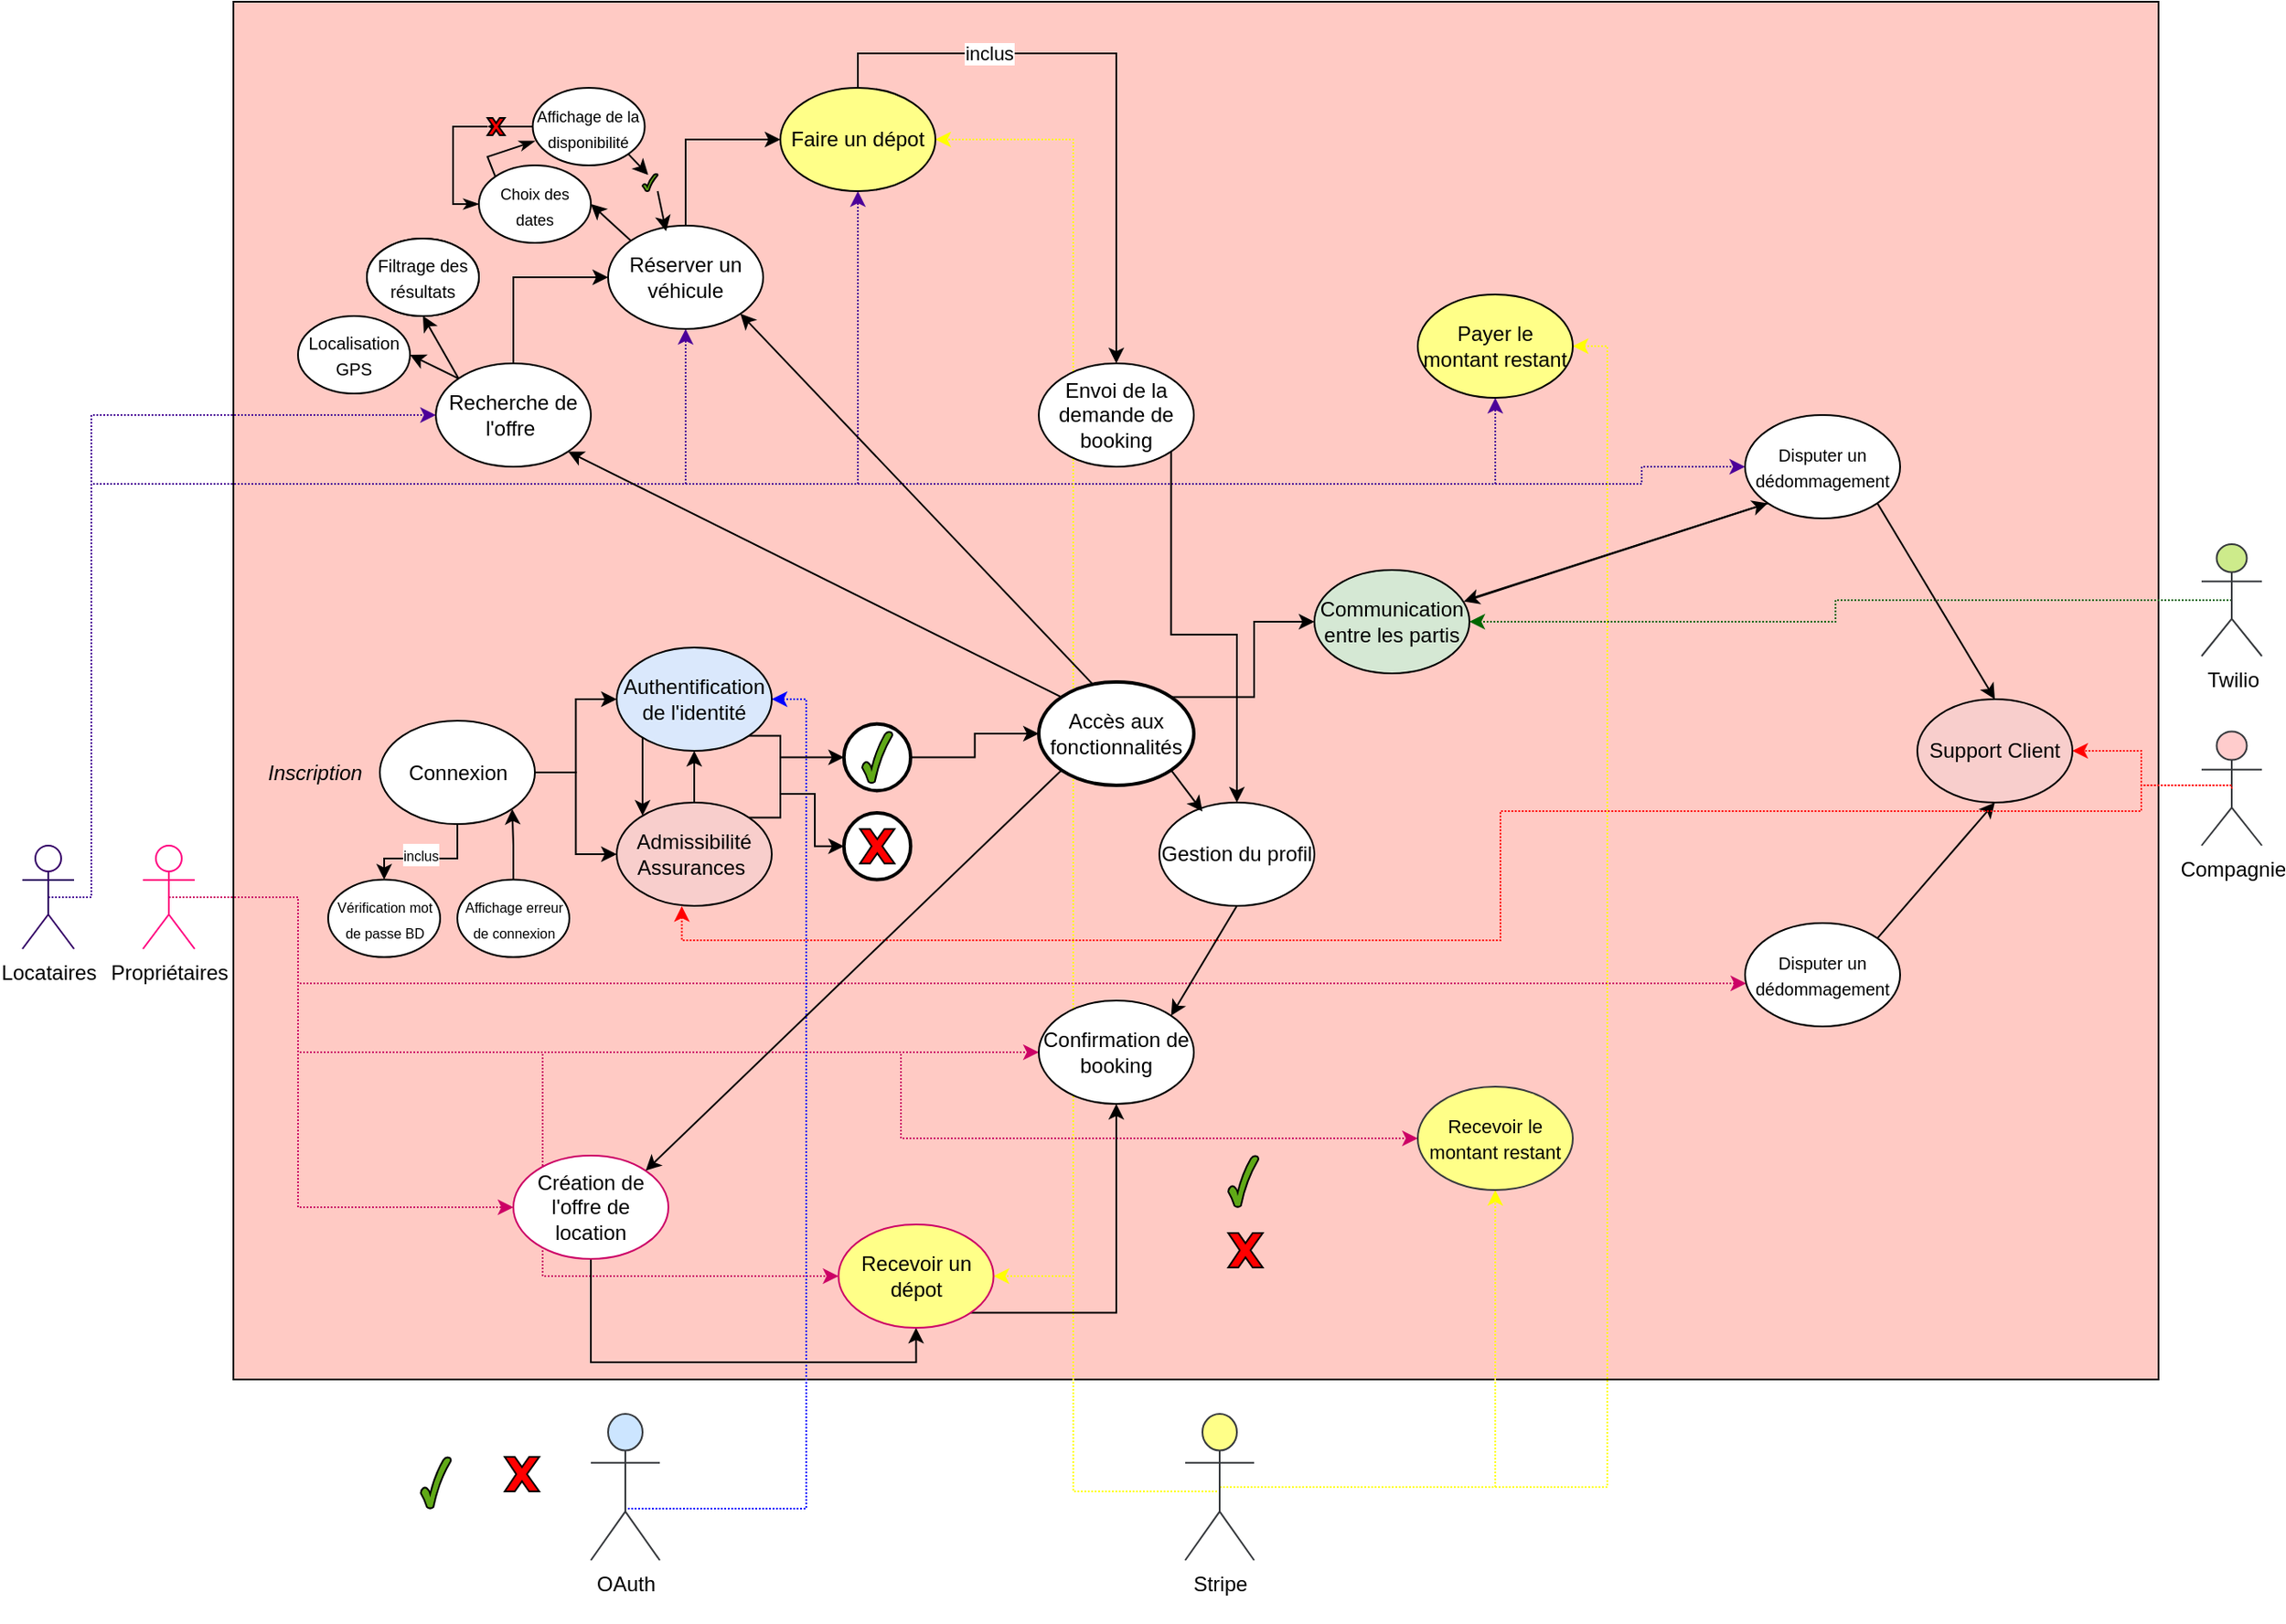 <mxfile version="24.4.4" type="github">
  <diagram id="R2lEEEUBdFMjLlhIrx00" name="Page-1">
    <mxGraphModel dx="2045" dy="650" grid="1" gridSize="10" guides="1" tooltips="1" connect="1" arrows="1" fold="1" page="1" pageScale="1" pageWidth="850" pageHeight="1100" math="0" shadow="0" extFonts="Permanent Marker^https://fonts.googleapis.com/css?family=Permanent+Marker">
      <root>
        <mxCell id="0" />
        <mxCell id="1" parent="0" />
        <mxCell id="8UbPj4sn8m6KC2orrcHc-167" value="" style="rounded=0;whiteSpace=wrap;html=1;fillColor=#FFCAC4;" parent="1" vertex="1">
          <mxGeometry x="102.5" y="60" width="1117.5" height="800" as="geometry" />
        </mxCell>
        <mxCell id="8UbPj4sn8m6KC2orrcHc-104" value="" style="edgeStyle=orthogonalEdgeStyle;rounded=0;orthogonalLoop=1;jettySize=auto;html=1;" parent="1" source="8UbPj4sn8m6KC2orrcHc-20" target="8UbPj4sn8m6KC2orrcHc-78" edge="1">
          <mxGeometry relative="1" as="geometry" />
        </mxCell>
        <mxCell id="8UbPj4sn8m6KC2orrcHc-106" style="edgeStyle=orthogonalEdgeStyle;rounded=0;orthogonalLoop=1;jettySize=auto;html=1;entryX=0;entryY=0.5;entryDx=0;entryDy=0;" parent="1" source="8UbPj4sn8m6KC2orrcHc-20" target="8UbPj4sn8m6KC2orrcHc-74" edge="1">
          <mxGeometry relative="1" as="geometry" />
        </mxCell>
        <mxCell id="8UbPj4sn8m6KC2orrcHc-134" style="edgeStyle=orthogonalEdgeStyle;rounded=0;orthogonalLoop=1;jettySize=auto;html=1;exitX=0.5;exitY=1;exitDx=0;exitDy=0;entryX=0.5;entryY=0;entryDx=0;entryDy=0;" parent="1" source="8UbPj4sn8m6KC2orrcHc-20" target="8UbPj4sn8m6KC2orrcHc-72" edge="1">
          <mxGeometry relative="1" as="geometry" />
        </mxCell>
        <mxCell id="8UbPj4sn8m6KC2orrcHc-166" value="&lt;font style=&quot;font-size: 8px;&quot;&gt;inclus&lt;/font&gt;" style="edgeLabel;html=1;align=center;verticalAlign=middle;resizable=0;points=[];" parent="8UbPj4sn8m6KC2orrcHc-134" vertex="1" connectable="0">
          <mxGeometry x="-0.138" relative="1" as="geometry">
            <mxPoint x="-10" y="-3" as="offset" />
          </mxGeometry>
        </mxCell>
        <mxCell id="8UbPj4sn8m6KC2orrcHc-20" value="Connexion" style="ellipse;whiteSpace=wrap;html=1;" parent="1" vertex="1">
          <mxGeometry x="187.5" y="477.5" width="90" height="60" as="geometry" />
        </mxCell>
        <mxCell id="8UbPj4sn8m6KC2orrcHc-121" style="edgeStyle=orthogonalEdgeStyle;rounded=0;orthogonalLoop=1;jettySize=auto;html=1;exitX=0.5;exitY=0.5;exitDx=0;exitDy=0;exitPerimeter=0;entryX=0.5;entryY=1;entryDx=0;entryDy=0;strokeColor=#4C0099;dashed=1;dashPattern=1 1;" parent="1" source="8UbPj4sn8m6KC2orrcHc-21" target="8UbPj4sn8m6KC2orrcHc-68" edge="1">
          <mxGeometry relative="1" as="geometry">
            <Array as="points">
              <mxPoint x="20" y="580" />
              <mxPoint x="20" y="340" />
              <mxPoint x="365" y="340" />
            </Array>
          </mxGeometry>
        </mxCell>
        <mxCell id="8UbPj4sn8m6KC2orrcHc-122" style="edgeStyle=orthogonalEdgeStyle;rounded=0;orthogonalLoop=1;jettySize=auto;html=1;exitX=0.5;exitY=0.5;exitDx=0;exitDy=0;exitPerimeter=0;entryX=0.5;entryY=1;entryDx=0;entryDy=0;strokeColor=#4C0099;dashed=1;dashPattern=1 1;" parent="1" source="8UbPj4sn8m6KC2orrcHc-21" target="8UbPj4sn8m6KC2orrcHc-69" edge="1">
          <mxGeometry relative="1" as="geometry">
            <Array as="points">
              <mxPoint x="20" y="580" />
              <mxPoint x="20" y="340" />
              <mxPoint x="465" y="340" />
            </Array>
          </mxGeometry>
        </mxCell>
        <mxCell id="8UbPj4sn8m6KC2orrcHc-123" style="edgeStyle=orthogonalEdgeStyle;rounded=0;orthogonalLoop=1;jettySize=auto;html=1;exitX=0.5;exitY=0.5;exitDx=0;exitDy=0;exitPerimeter=0;entryX=0.5;entryY=1;entryDx=0;entryDy=0;strokeColor=#4C0099;dashed=1;dashPattern=1 1;" parent="1" source="8UbPj4sn8m6KC2orrcHc-21" target="8UbPj4sn8m6KC2orrcHc-70" edge="1">
          <mxGeometry relative="1" as="geometry">
            <Array as="points">
              <mxPoint x="20" y="580" />
              <mxPoint x="20" y="340" />
              <mxPoint x="835" y="340" />
            </Array>
          </mxGeometry>
        </mxCell>
        <mxCell id="8UbPj4sn8m6KC2orrcHc-124" style="edgeStyle=orthogonalEdgeStyle;rounded=0;orthogonalLoop=1;jettySize=auto;html=1;exitX=0.5;exitY=0.5;exitDx=0;exitDy=0;exitPerimeter=0;entryX=0;entryY=0.5;entryDx=0;entryDy=0;strokeColor=#4C0099;dashed=1;dashPattern=1 1;" parent="1" source="8UbPj4sn8m6KC2orrcHc-21" target="8UbPj4sn8m6KC2orrcHc-55" edge="1">
          <mxGeometry relative="1" as="geometry">
            <Array as="points">
              <mxPoint x="20" y="580" />
              <mxPoint x="20" y="300" />
            </Array>
          </mxGeometry>
        </mxCell>
        <mxCell id="8UbPj4sn8m6KC2orrcHc-141" style="edgeStyle=orthogonalEdgeStyle;rounded=0;orthogonalLoop=1;jettySize=auto;html=1;exitX=0.5;exitY=0.5;exitDx=0;exitDy=0;exitPerimeter=0;entryX=0;entryY=0.5;entryDx=0;entryDy=0;strokeColor=#4C0099;dashed=1;dashPattern=1 1;" parent="1" source="8UbPj4sn8m6KC2orrcHc-21" target="8UbPj4sn8m6KC2orrcHc-79" edge="1">
          <mxGeometry relative="1" as="geometry">
            <Array as="points">
              <mxPoint x="20" y="580" />
              <mxPoint x="20" y="340" />
              <mxPoint x="920" y="340" />
              <mxPoint x="920" y="330" />
            </Array>
          </mxGeometry>
        </mxCell>
        <mxCell id="8UbPj4sn8m6KC2orrcHc-21" value="Locataires" style="shape=umlActor;verticalLabelPosition=bottom;verticalAlign=top;html=1;outlineConnect=0;strokeColor=#330066;" parent="1" vertex="1">
          <mxGeometry x="-20" y="550" width="30" height="60" as="geometry" />
        </mxCell>
        <mxCell id="8UbPj4sn8m6KC2orrcHc-135" style="edgeStyle=orthogonalEdgeStyle;rounded=0;orthogonalLoop=1;jettySize=auto;html=1;exitX=0.5;exitY=0.5;exitDx=0;exitDy=0;exitPerimeter=0;entryX=0;entryY=0.5;entryDx=0;entryDy=0;strokeColor=#CC0066;dashed=1;dashPattern=1 1;" parent="1" source="8UbPj4sn8m6KC2orrcHc-22" target="8UbPj4sn8m6KC2orrcHc-73" edge="1">
          <mxGeometry relative="1" as="geometry">
            <Array as="points">
              <mxPoint x="140" y="580" />
              <mxPoint x="140" y="760" />
            </Array>
          </mxGeometry>
        </mxCell>
        <mxCell id="8UbPj4sn8m6KC2orrcHc-136" style="edgeStyle=orthogonalEdgeStyle;rounded=0;orthogonalLoop=1;jettySize=auto;html=1;exitX=0.5;exitY=0.5;exitDx=0;exitDy=0;exitPerimeter=0;entryX=0;entryY=0.5;entryDx=0;entryDy=0;strokeColor=#CC0066;dashed=1;dashPattern=1 1;" parent="1" source="8UbPj4sn8m6KC2orrcHc-22" target="8UbPj4sn8m6KC2orrcHc-28" edge="1">
          <mxGeometry relative="1" as="geometry">
            <Array as="points">
              <mxPoint x="140" y="580" />
              <mxPoint x="140" y="670" />
            </Array>
          </mxGeometry>
        </mxCell>
        <mxCell id="8UbPj4sn8m6KC2orrcHc-137" style="edgeStyle=orthogonalEdgeStyle;rounded=0;orthogonalLoop=1;jettySize=auto;html=1;exitX=0.5;exitY=0.5;exitDx=0;exitDy=0;exitPerimeter=0;entryX=0;entryY=0.5;entryDx=0;entryDy=0;strokeColor=#CC0066;dashed=1;dashPattern=1 1;" parent="1" source="8UbPj4sn8m6KC2orrcHc-22" target="8UbPj4sn8m6KC2orrcHc-82" edge="1">
          <mxGeometry relative="1" as="geometry">
            <Array as="points">
              <mxPoint x="140" y="580" />
              <mxPoint x="140" y="670" />
              <mxPoint x="282" y="670" />
              <mxPoint x="282" y="800" />
            </Array>
          </mxGeometry>
        </mxCell>
        <mxCell id="8UbPj4sn8m6KC2orrcHc-138" style="edgeStyle=orthogonalEdgeStyle;rounded=0;orthogonalLoop=1;jettySize=auto;html=1;exitX=0.5;exitY=0.5;exitDx=0;exitDy=0;exitPerimeter=0;entryX=0;entryY=0.5;entryDx=0;entryDy=0;strokeColor=#CC0066;dashed=1;dashPattern=1 1;" parent="1" source="8UbPj4sn8m6KC2orrcHc-22" target="8UbPj4sn8m6KC2orrcHc-83" edge="1">
          <mxGeometry relative="1" as="geometry">
            <Array as="points">
              <mxPoint x="140" y="580" />
              <mxPoint x="140" y="670" />
              <mxPoint x="490" y="670" />
              <mxPoint x="490" y="720" />
            </Array>
          </mxGeometry>
        </mxCell>
        <mxCell id="8UbPj4sn8m6KC2orrcHc-157" style="edgeStyle=orthogonalEdgeStyle;rounded=0;orthogonalLoop=1;jettySize=auto;html=1;exitX=0.5;exitY=0.5;exitDx=0;exitDy=0;exitPerimeter=0;strokeColor=#CC0066;dashed=1;dashPattern=1 1;" parent="1" source="8UbPj4sn8m6KC2orrcHc-22" target="8UbPj4sn8m6KC2orrcHc-76" edge="1">
          <mxGeometry relative="1" as="geometry">
            <Array as="points">
              <mxPoint x="140" y="580" />
              <mxPoint x="140" y="630" />
            </Array>
          </mxGeometry>
        </mxCell>
        <mxCell id="8UbPj4sn8m6KC2orrcHc-22" value="Propriétaires" style="shape=umlActor;verticalLabelPosition=bottom;verticalAlign=top;html=1;outlineConnect=0;strokeColor=#FF0080;" parent="1" vertex="1">
          <mxGeometry x="50" y="550" width="30" height="60" as="geometry" />
        </mxCell>
        <mxCell id="8UbPj4sn8m6KC2orrcHc-128" style="edgeStyle=orthogonalEdgeStyle;rounded=0;orthogonalLoop=1;jettySize=auto;html=1;exitX=0.5;exitY=0.5;exitDx=0;exitDy=0;exitPerimeter=0;entryX=0.5;entryY=1;entryDx=0;entryDy=0;dashed=1;dashPattern=1 1;strokeColor=#FFFF00;" parent="1" source="8UbPj4sn8m6KC2orrcHc-23" target="8UbPj4sn8m6KC2orrcHc-83" edge="1">
          <mxGeometry relative="1" as="geometry" />
        </mxCell>
        <mxCell id="8UbPj4sn8m6KC2orrcHc-129" style="edgeStyle=orthogonalEdgeStyle;rounded=0;orthogonalLoop=1;jettySize=auto;html=1;exitX=0.5;exitY=0.5;exitDx=0;exitDy=0;exitPerimeter=0;entryX=1;entryY=0.5;entryDx=0;entryDy=0;dashed=1;dashPattern=1 1;strokeColor=#FFFF00;" parent="1" source="8UbPj4sn8m6KC2orrcHc-23" target="8UbPj4sn8m6KC2orrcHc-70" edge="1">
          <mxGeometry relative="1" as="geometry" />
        </mxCell>
        <mxCell id="8UbPj4sn8m6KC2orrcHc-130" style="edgeStyle=orthogonalEdgeStyle;rounded=0;orthogonalLoop=1;jettySize=auto;html=1;exitX=0.5;exitY=0.5;exitDx=0;exitDy=0;exitPerimeter=0;entryX=1;entryY=0.5;entryDx=0;entryDy=0;dashed=1;dashPattern=1 1;strokeColor=#FFFF00;" parent="1" source="8UbPj4sn8m6KC2orrcHc-23" target="8UbPj4sn8m6KC2orrcHc-82" edge="1">
          <mxGeometry relative="1" as="geometry">
            <Array as="points">
              <mxPoint x="590" y="925" />
              <mxPoint x="590" y="800" />
            </Array>
          </mxGeometry>
        </mxCell>
        <mxCell id="8UbPj4sn8m6KC2orrcHc-131" style="edgeStyle=orthogonalEdgeStyle;rounded=0;orthogonalLoop=1;jettySize=auto;html=1;exitX=0.5;exitY=0.5;exitDx=0;exitDy=0;exitPerimeter=0;entryX=1;entryY=0.5;entryDx=0;entryDy=0;dashed=1;dashPattern=1 1;strokeColor=#FFFF00;" parent="1" source="8UbPj4sn8m6KC2orrcHc-23" target="8UbPj4sn8m6KC2orrcHc-69" edge="1">
          <mxGeometry relative="1" as="geometry">
            <Array as="points">
              <mxPoint x="590" y="925" />
              <mxPoint x="590" y="140" />
            </Array>
          </mxGeometry>
        </mxCell>
        <mxCell id="8UbPj4sn8m6KC2orrcHc-23" value="Stripe&lt;div&gt;&lt;br&gt;&lt;/div&gt;" style="shape=umlActor;verticalLabelPosition=bottom;verticalAlign=top;html=1;outlineConnect=0;fillColor=#ffff88;strokeColor=#36393d;" parent="1" vertex="1">
          <mxGeometry x="655" y="880" width="40" height="85" as="geometry" />
        </mxCell>
        <mxCell id="8UbPj4sn8m6KC2orrcHc-126" style="edgeStyle=orthogonalEdgeStyle;rounded=0;orthogonalLoop=1;jettySize=auto;html=1;exitX=0.5;exitY=0.5;exitDx=0;exitDy=0;exitPerimeter=0;entryX=1;entryY=0.5;entryDx=0;entryDy=0;dashed=1;dashPattern=1 1;fillColor=#cdeb8b;strokeColor=#006600;" parent="1" source="8UbPj4sn8m6KC2orrcHc-24" target="8UbPj4sn8m6KC2orrcHc-71" edge="1">
          <mxGeometry relative="1" as="geometry" />
        </mxCell>
        <mxCell id="8UbPj4sn8m6KC2orrcHc-24" value="Twilio" style="shape=umlActor;verticalLabelPosition=bottom;verticalAlign=top;html=1;outlineConnect=0;fillColor=#cdeb8b;strokeColor=#36393d;" parent="1" vertex="1">
          <mxGeometry x="1245" y="375" width="35" height="65" as="geometry" />
        </mxCell>
        <mxCell id="8UbPj4sn8m6KC2orrcHc-132" style="edgeStyle=orthogonalEdgeStyle;rounded=0;orthogonalLoop=1;jettySize=auto;html=1;exitX=0.5;exitY=0.5;exitDx=0;exitDy=0;exitPerimeter=0;entryX=1;entryY=0.5;entryDx=0;entryDy=0;dashed=1;dashPattern=1 1;strokeColor=#0000FF;" parent="1" source="8UbPj4sn8m6KC2orrcHc-25" target="8UbPj4sn8m6KC2orrcHc-78" edge="1">
          <mxGeometry relative="1" as="geometry">
            <Array as="points">
              <mxPoint x="435" y="935" />
              <mxPoint x="435" y="465" />
            </Array>
          </mxGeometry>
        </mxCell>
        <mxCell id="8UbPj4sn8m6KC2orrcHc-25" value="OAuth" style="shape=umlActor;verticalLabelPosition=bottom;verticalAlign=top;html=1;outlineConnect=0;fillColor=#cce5ff;strokeColor=#36393d;" parent="1" vertex="1">
          <mxGeometry x="310" y="880" width="40" height="85" as="geometry" />
        </mxCell>
        <mxCell id="8UbPj4sn8m6KC2orrcHc-127" style="edgeStyle=orthogonalEdgeStyle;rounded=0;orthogonalLoop=1;jettySize=auto;html=1;exitX=0.5;exitY=0.5;exitDx=0;exitDy=0;exitPerimeter=0;entryX=1;entryY=0.5;entryDx=0;entryDy=0;dashed=1;dashPattern=1 1;strokeColor=#FF0000;" parent="1" source="8UbPj4sn8m6KC2orrcHc-27" target="8UbPj4sn8m6KC2orrcHc-75" edge="1">
          <mxGeometry relative="1" as="geometry">
            <Array as="points">
              <mxPoint x="1210" y="515" />
              <mxPoint x="1210" y="495" />
            </Array>
          </mxGeometry>
        </mxCell>
        <mxCell id="8UbPj4sn8m6KC2orrcHc-27" value="Compagnie&lt;div&gt;&lt;br&gt;&lt;/div&gt;" style="shape=umlActor;verticalLabelPosition=bottom;verticalAlign=top;html=1;outlineConnect=0;fillColor=#ffcccc;strokeColor=#36393d;" parent="1" vertex="1">
          <mxGeometry x="1245" y="483.75" width="35" height="66.25" as="geometry" />
        </mxCell>
        <mxCell id="8UbPj4sn8m6KC2orrcHc-28" value="Confirmation de booking" style="ellipse;whiteSpace=wrap;html=1;strokeColor=#000000;" parent="1" vertex="1">
          <mxGeometry x="570" y="640" width="90" height="60" as="geometry" />
        </mxCell>
        <mxCell id="8UbPj4sn8m6KC2orrcHc-37" value="&lt;i&gt;Inscription&lt;/i&gt;" style="text;html=1;align=center;verticalAlign=middle;whiteSpace=wrap;rounded=0;fillColor=none;" parent="1" vertex="1">
          <mxGeometry x="120" y="492.5" width="60" height="30" as="geometry" />
        </mxCell>
        <mxCell id="8UbPj4sn8m6KC2orrcHc-171" style="edgeStyle=orthogonalEdgeStyle;rounded=0;orthogonalLoop=1;jettySize=auto;html=1;exitX=0.5;exitY=0;exitDx=0;exitDy=0;entryX=0;entryY=0.5;entryDx=0;entryDy=0;" parent="1" source="8UbPj4sn8m6KC2orrcHc-55" target="8UbPj4sn8m6KC2orrcHc-68" edge="1">
          <mxGeometry relative="1" as="geometry" />
        </mxCell>
        <mxCell id="ww85tFQXNr1Mdo3t6wqq-34" style="edgeStyle=none;rounded=0;orthogonalLoop=1;jettySize=auto;html=1;exitX=0;exitY=0;exitDx=0;exitDy=0;entryX=0.5;entryY=1;entryDx=0;entryDy=0;" edge="1" parent="1" source="8UbPj4sn8m6KC2orrcHc-55" target="ww85tFQXNr1Mdo3t6wqq-3">
          <mxGeometry relative="1" as="geometry" />
        </mxCell>
        <mxCell id="ww85tFQXNr1Mdo3t6wqq-35" style="edgeStyle=none;rounded=0;orthogonalLoop=1;jettySize=auto;html=1;exitX=0;exitY=0;exitDx=0;exitDy=0;entryX=1;entryY=0.5;entryDx=0;entryDy=0;" edge="1" parent="1" source="8UbPj4sn8m6KC2orrcHc-55" target="ww85tFQXNr1Mdo3t6wqq-1">
          <mxGeometry relative="1" as="geometry" />
        </mxCell>
        <mxCell id="8UbPj4sn8m6KC2orrcHc-55" value="Recherche de l&#39;offre&amp;nbsp;" style="ellipse;whiteSpace=wrap;html=1;strokeColor=#000000;" parent="1" vertex="1">
          <mxGeometry x="220" y="270" width="90" height="60" as="geometry" />
        </mxCell>
        <mxCell id="8UbPj4sn8m6KC2orrcHc-169" style="edgeStyle=orthogonalEdgeStyle;rounded=0;orthogonalLoop=1;jettySize=auto;html=1;exitX=0.5;exitY=0;exitDx=0;exitDy=0;entryX=0;entryY=0.5;entryDx=0;entryDy=0;" parent="1" source="8UbPj4sn8m6KC2orrcHc-68" target="8UbPj4sn8m6KC2orrcHc-69" edge="1">
          <mxGeometry relative="1" as="geometry" />
        </mxCell>
        <mxCell id="ww85tFQXNr1Mdo3t6wqq-12" style="edgeStyle=none;rounded=0;orthogonalLoop=1;jettySize=auto;html=1;exitX=0;exitY=0;exitDx=0;exitDy=0;entryX=1;entryY=0.5;entryDx=0;entryDy=0;" edge="1" parent="1" source="8UbPj4sn8m6KC2orrcHc-68" target="ww85tFQXNr1Mdo3t6wqq-4">
          <mxGeometry relative="1" as="geometry" />
        </mxCell>
        <mxCell id="8UbPj4sn8m6KC2orrcHc-68" value="Réserver un véhicule" style="ellipse;whiteSpace=wrap;html=1;strokeColor=#000000;" parent="1" vertex="1">
          <mxGeometry x="320" y="190" width="90" height="60" as="geometry" />
        </mxCell>
        <mxCell id="8UbPj4sn8m6KC2orrcHc-144" style="edgeStyle=orthogonalEdgeStyle;rounded=0;orthogonalLoop=1;jettySize=auto;html=1;exitX=0.5;exitY=0;exitDx=0;exitDy=0;entryX=0.5;entryY=0;entryDx=0;entryDy=0;" parent="1" source="8UbPj4sn8m6KC2orrcHc-69" target="8UbPj4sn8m6KC2orrcHc-92" edge="1">
          <mxGeometry relative="1" as="geometry" />
        </mxCell>
        <mxCell id="8UbPj4sn8m6KC2orrcHc-145" value="inclus" style="edgeLabel;html=1;align=center;verticalAlign=middle;resizable=0;points=[];" parent="8UbPj4sn8m6KC2orrcHc-144" vertex="1" connectable="0">
          <mxGeometry x="-0.452" relative="1" as="geometry">
            <mxPoint as="offset" />
          </mxGeometry>
        </mxCell>
        <mxCell id="8UbPj4sn8m6KC2orrcHc-69" value="Faire un dépot" style="ellipse;whiteSpace=wrap;html=1;fillColor=#ffff88;strokeColor=#000000;" parent="1" vertex="1">
          <mxGeometry x="420" y="110" width="90" height="60" as="geometry" />
        </mxCell>
        <mxCell id="8UbPj4sn8m6KC2orrcHc-70" value="Payer le montant restant" style="ellipse;whiteSpace=wrap;html=1;fillColor=#ffff88;strokeColor=#000000;" parent="1" vertex="1">
          <mxGeometry x="790" y="230" width="90" height="60" as="geometry" />
        </mxCell>
        <mxCell id="ww85tFQXNr1Mdo3t6wqq-37" style="edgeStyle=none;rounded=0;orthogonalLoop=1;jettySize=auto;html=1;exitX=0.989;exitY=0.286;exitDx=0;exitDy=0;entryX=0;entryY=1;entryDx=0;entryDy=0;exitPerimeter=0;" edge="1" parent="1" source="8UbPj4sn8m6KC2orrcHc-71" target="8UbPj4sn8m6KC2orrcHc-79">
          <mxGeometry relative="1" as="geometry" />
        </mxCell>
        <mxCell id="8UbPj4sn8m6KC2orrcHc-71" value="Communication entre les partis" style="ellipse;whiteSpace=wrap;html=1;fillColor=#d5e8d4;strokeColor=#000000;" parent="1" vertex="1">
          <mxGeometry x="730" y="390" width="90" height="60" as="geometry" />
        </mxCell>
        <mxCell id="8UbPj4sn8m6KC2orrcHc-72" value="&lt;div style=&quot;&quot;&gt;&lt;span style=&quot;background-color: initial;&quot;&gt;&lt;font style=&quot;font-size: 8px;&quot;&gt;Vérification mot de passe BD&lt;/font&gt;&lt;/span&gt;&lt;/div&gt;" style="ellipse;whiteSpace=wrap;html=1;fillColor=#FFFFFF;strokeColor=#000000;align=center;" parent="1" vertex="1">
          <mxGeometry x="157.5" y="569.75" width="65" height="45" as="geometry" />
        </mxCell>
        <mxCell id="8UbPj4sn8m6KC2orrcHc-177" style="edgeStyle=orthogonalEdgeStyle;rounded=0;orthogonalLoop=1;jettySize=auto;html=1;exitX=0.5;exitY=1;exitDx=0;exitDy=0;entryX=0.5;entryY=1;entryDx=0;entryDy=0;" parent="1" source="8UbPj4sn8m6KC2orrcHc-73" target="8UbPj4sn8m6KC2orrcHc-82" edge="1">
          <mxGeometry relative="1" as="geometry" />
        </mxCell>
        <mxCell id="8UbPj4sn8m6KC2orrcHc-73" value="Création de l&#39;offre de location" style="ellipse;whiteSpace=wrap;html=1;strokeColor=#CC0066;" parent="1" vertex="1">
          <mxGeometry x="265" y="730" width="90" height="60" as="geometry" />
        </mxCell>
        <mxCell id="8UbPj4sn8m6KC2orrcHc-154" style="edgeStyle=orthogonalEdgeStyle;rounded=0;orthogonalLoop=1;jettySize=auto;html=1;exitX=0.5;exitY=0;exitDx=0;exitDy=0;entryX=0.5;entryY=1;entryDx=0;entryDy=0;" parent="1" source="8UbPj4sn8m6KC2orrcHc-74" target="8UbPj4sn8m6KC2orrcHc-78" edge="1">
          <mxGeometry relative="1" as="geometry" />
        </mxCell>
        <mxCell id="8UbPj4sn8m6KC2orrcHc-164" style="edgeStyle=orthogonalEdgeStyle;rounded=0;orthogonalLoop=1;jettySize=auto;html=1;exitX=1;exitY=0;exitDx=0;exitDy=0;entryX=0;entryY=0.5;entryDx=0;entryDy=0;" parent="1" source="8UbPj4sn8m6KC2orrcHc-74" target="8UbPj4sn8m6KC2orrcHc-150" edge="1">
          <mxGeometry relative="1" as="geometry">
            <Array as="points">
              <mxPoint x="420" y="534" />
              <mxPoint x="420" y="499" />
            </Array>
          </mxGeometry>
        </mxCell>
        <mxCell id="8UbPj4sn8m6KC2orrcHc-74" value="Admissibilité Assurances&amp;nbsp;" style="ellipse;whiteSpace=wrap;html=1;fillColor=#f8cecc;strokeColor=#000000;" parent="1" vertex="1">
          <mxGeometry x="325" y="525" width="90" height="60" as="geometry" />
        </mxCell>
        <mxCell id="8UbPj4sn8m6KC2orrcHc-75" value="Support Client" style="ellipse;whiteSpace=wrap;html=1;fillColor=#f8cecc;strokeColor=#000000;" parent="1" vertex="1">
          <mxGeometry x="1080" y="465" width="90" height="60" as="geometry" />
        </mxCell>
        <mxCell id="8UbPj4sn8m6KC2orrcHc-182" style="rounded=0;orthogonalLoop=1;jettySize=auto;html=1;exitX=1;exitY=0;exitDx=0;exitDy=0;entryX=0.5;entryY=1;entryDx=0;entryDy=0;" parent="1" source="8UbPj4sn8m6KC2orrcHc-76" target="8UbPj4sn8m6KC2orrcHc-75" edge="1">
          <mxGeometry relative="1" as="geometry" />
        </mxCell>
        <mxCell id="8UbPj4sn8m6KC2orrcHc-76" value="&lt;font style=&quot;font-size: 10px;&quot;&gt;Disputer un dédommagement&lt;/font&gt;" style="ellipse;whiteSpace=wrap;html=1;strokeColor=#000000;" parent="1" vertex="1">
          <mxGeometry x="980" y="595" width="90" height="60" as="geometry" />
        </mxCell>
        <mxCell id="8UbPj4sn8m6KC2orrcHc-153" style="edgeStyle=orthogonalEdgeStyle;rounded=0;orthogonalLoop=1;jettySize=auto;html=1;" parent="1" source="8UbPj4sn8m6KC2orrcHc-78" target="8UbPj4sn8m6KC2orrcHc-74" edge="1">
          <mxGeometry relative="1" as="geometry">
            <Array as="points">
              <mxPoint x="340" y="510" />
              <mxPoint x="340" y="510" />
            </Array>
          </mxGeometry>
        </mxCell>
        <mxCell id="8UbPj4sn8m6KC2orrcHc-163" style="edgeStyle=orthogonalEdgeStyle;rounded=0;orthogonalLoop=1;jettySize=auto;html=1;exitX=1;exitY=1;exitDx=0;exitDy=0;entryX=0;entryY=0.5;entryDx=0;entryDy=0;" parent="1" source="8UbPj4sn8m6KC2orrcHc-78" target="8UbPj4sn8m6KC2orrcHc-152" edge="1">
          <mxGeometry relative="1" as="geometry">
            <Array as="points">
              <mxPoint x="420" y="486" />
              <mxPoint x="420" y="520" />
              <mxPoint x="440" y="520" />
              <mxPoint x="440" y="550" />
            </Array>
          </mxGeometry>
        </mxCell>
        <mxCell id="8UbPj4sn8m6KC2orrcHc-78" value="Authentification de l&#39;identité" style="ellipse;whiteSpace=wrap;html=1;fillColor=#dae8fc;strokeColor=#000000;" parent="1" vertex="1">
          <mxGeometry x="325" y="435" width="90" height="60" as="geometry" />
        </mxCell>
        <mxCell id="8UbPj4sn8m6KC2orrcHc-183" style="rounded=0;orthogonalLoop=1;jettySize=auto;html=1;exitX=1;exitY=1;exitDx=0;exitDy=0;entryX=0.5;entryY=0;entryDx=0;entryDy=0;" parent="1" source="8UbPj4sn8m6KC2orrcHc-79" target="8UbPj4sn8m6KC2orrcHc-75" edge="1">
          <mxGeometry relative="1" as="geometry" />
        </mxCell>
        <mxCell id="ww85tFQXNr1Mdo3t6wqq-36" style="edgeStyle=none;rounded=0;orthogonalLoop=1;jettySize=auto;html=1;exitX=0;exitY=1;exitDx=0;exitDy=0;entryX=0.963;entryY=0.305;entryDx=0;entryDy=0;entryPerimeter=0;" edge="1" parent="1" source="8UbPj4sn8m6KC2orrcHc-79" target="8UbPj4sn8m6KC2orrcHc-71">
          <mxGeometry relative="1" as="geometry" />
        </mxCell>
        <mxCell id="8UbPj4sn8m6KC2orrcHc-79" value="&lt;font style=&quot;font-size: 10px;&quot;&gt;Disputer un dédommagement&lt;/font&gt;" style="ellipse;whiteSpace=wrap;html=1;strokeColor=#000000;" parent="1" vertex="1">
          <mxGeometry x="980" y="300" width="90" height="60" as="geometry" />
        </mxCell>
        <mxCell id="8UbPj4sn8m6KC2orrcHc-178" style="edgeStyle=orthogonalEdgeStyle;rounded=0;orthogonalLoop=1;jettySize=auto;html=1;exitX=1;exitY=1;exitDx=0;exitDy=0;entryX=0.5;entryY=1;entryDx=0;entryDy=0;" parent="1" source="8UbPj4sn8m6KC2orrcHc-82" target="8UbPj4sn8m6KC2orrcHc-28" edge="1">
          <mxGeometry relative="1" as="geometry" />
        </mxCell>
        <mxCell id="8UbPj4sn8m6KC2orrcHc-82" value="Recevoir un dépot" style="ellipse;whiteSpace=wrap;html=1;fillColor=#ffff88;strokeColor=#CC0066;" parent="1" vertex="1">
          <mxGeometry x="453.75" y="770" width="90" height="60" as="geometry" />
        </mxCell>
        <mxCell id="8UbPj4sn8m6KC2orrcHc-83" value="&lt;font style=&quot;font-size: 11px;&quot;&gt;Recevoir le montant restant&lt;/font&gt;" style="ellipse;whiteSpace=wrap;html=1;fillColor=#ffff88;strokeColor=#36393d;" parent="1" vertex="1">
          <mxGeometry x="790" y="690" width="90" height="60" as="geometry" />
        </mxCell>
        <mxCell id="8UbPj4sn8m6KC2orrcHc-86" value="" style="verticalLabelPosition=bottom;verticalAlign=top;html=1;shape=mxgraph.basic.tick;fillColor=#60a917;fontColor=#ffffff;strokeColor=#000000;" parent="1" vertex="1">
          <mxGeometry x="680" y="730" width="17.5" height="30" as="geometry" />
        </mxCell>
        <mxCell id="8UbPj4sn8m6KC2orrcHc-87" value="" style="verticalLabelPosition=bottom;verticalAlign=top;html=1;shape=mxgraph.basic.x;fillColor=#FF0000;" parent="1" vertex="1">
          <mxGeometry x="680" y="775" width="20" height="20" as="geometry" />
        </mxCell>
        <mxCell id="8UbPj4sn8m6KC2orrcHc-88" value="" style="verticalLabelPosition=bottom;verticalAlign=top;html=1;shape=mxgraph.basic.tick;fillColor=#60a917;fontColor=#ffffff;strokeColor=#000000;" parent="1" vertex="1">
          <mxGeometry x="211.25" y="905" width="17.5" height="30" as="geometry" />
        </mxCell>
        <mxCell id="8UbPj4sn8m6KC2orrcHc-89" value="" style="verticalLabelPosition=bottom;verticalAlign=top;html=1;shape=mxgraph.basic.x;fillColor=#FF0000;" parent="1" vertex="1">
          <mxGeometry x="260" y="905" width="20" height="20" as="geometry" />
        </mxCell>
        <mxCell id="8UbPj4sn8m6KC2orrcHc-184" style="edgeStyle=orthogonalEdgeStyle;rounded=0;orthogonalLoop=1;jettySize=auto;html=1;exitX=1;exitY=1;exitDx=0;exitDy=0;entryX=0.5;entryY=0;entryDx=0;entryDy=0;" parent="1" source="8UbPj4sn8m6KC2orrcHc-92" target="8UbPj4sn8m6KC2orrcHc-173" edge="1">
          <mxGeometry relative="1" as="geometry" />
        </mxCell>
        <mxCell id="8UbPj4sn8m6KC2orrcHc-92" value="Envoi de la demande de booking" style="ellipse;whiteSpace=wrap;html=1;strokeColor=#000000;" parent="1" vertex="1">
          <mxGeometry x="570" y="270" width="90" height="60" as="geometry" />
        </mxCell>
        <mxCell id="8UbPj4sn8m6KC2orrcHc-109" style="edgeStyle=orthogonalEdgeStyle;rounded=0;orthogonalLoop=1;jettySize=auto;html=1;exitX=1;exitY=0;exitDx=0;exitDy=0;entryX=0;entryY=0.5;entryDx=0;entryDy=0;" parent="1" source="8UbPj4sn8m6KC2orrcHc-77" target="8UbPj4sn8m6KC2orrcHc-71" edge="1">
          <mxGeometry relative="1" as="geometry" />
        </mxCell>
        <mxCell id="ww85tFQXNr1Mdo3t6wqq-40" style="edgeStyle=none;rounded=0;orthogonalLoop=1;jettySize=auto;html=1;exitX=0.352;exitY=0.028;exitDx=0;exitDy=0;entryX=1;entryY=1;entryDx=0;entryDy=0;exitPerimeter=0;" edge="1" parent="1" source="8UbPj4sn8m6KC2orrcHc-77" target="8UbPj4sn8m6KC2orrcHc-68">
          <mxGeometry relative="1" as="geometry" />
        </mxCell>
        <mxCell id="8UbPj4sn8m6KC2orrcHc-77" value="Accès aux fonctionnalités" style="ellipse;whiteSpace=wrap;html=1;strokeWidth=2;" parent="1" vertex="1">
          <mxGeometry x="570" y="455" width="90" height="60" as="geometry" />
        </mxCell>
        <mxCell id="8UbPj4sn8m6KC2orrcHc-158" style="edgeStyle=orthogonalEdgeStyle;rounded=0;orthogonalLoop=1;jettySize=auto;html=1;entryX=1;entryY=1;entryDx=0;entryDy=0;" parent="1" source="8UbPj4sn8m6KC2orrcHc-133" target="8UbPj4sn8m6KC2orrcHc-20" edge="1">
          <mxGeometry relative="1" as="geometry" />
        </mxCell>
        <mxCell id="8UbPj4sn8m6KC2orrcHc-133" value="&lt;div style=&quot;&quot;&gt;&lt;font style=&quot;font-size: 8px;&quot;&gt;Affichage erreur de connexion&lt;/font&gt;&lt;/div&gt;" style="ellipse;whiteSpace=wrap;html=1;fillColor=#FFFFFF;strokeColor=#000000;align=center;" parent="1" vertex="1">
          <mxGeometry x="232.5" y="569.75" width="65" height="45" as="geometry" />
        </mxCell>
        <mxCell id="8UbPj4sn8m6KC2orrcHc-165" style="edgeStyle=orthogonalEdgeStyle;rounded=0;orthogonalLoop=1;jettySize=auto;html=1;exitX=1;exitY=0.5;exitDx=0;exitDy=0;entryX=0;entryY=0.5;entryDx=0;entryDy=0;" parent="1" source="8UbPj4sn8m6KC2orrcHc-150" target="8UbPj4sn8m6KC2orrcHc-77" edge="1">
          <mxGeometry relative="1" as="geometry" />
        </mxCell>
        <mxCell id="8UbPj4sn8m6KC2orrcHc-150" value="" style="ellipse;whiteSpace=wrap;html=1;aspect=fixed;strokeWidth=2;strokeColor=#000000;" parent="1" vertex="1">
          <mxGeometry x="456.88" y="479.38" width="38.75" height="38.75" as="geometry" />
        </mxCell>
        <mxCell id="8UbPj4sn8m6KC2orrcHc-58" value="" style="verticalLabelPosition=bottom;verticalAlign=top;html=1;shape=mxgraph.basic.tick;fillColor=#60a917;fontColor=#ffffff;strokeColor=#000000;" parent="1" vertex="1">
          <mxGeometry x="467.5" y="483.75" width="17.5" height="30" as="geometry" />
        </mxCell>
        <mxCell id="8UbPj4sn8m6KC2orrcHc-152" value="" style="ellipse;whiteSpace=wrap;html=1;aspect=fixed;strokeWidth=2;strokeColor=#000000;" parent="1" vertex="1">
          <mxGeometry x="456.88" y="531" width="38.75" height="38.75" as="geometry" />
        </mxCell>
        <mxCell id="8UbPj4sn8m6KC2orrcHc-59" value="" style="verticalLabelPosition=bottom;verticalAlign=top;html=1;shape=mxgraph.basic.x;fillColor=#FF0000;" parent="1" vertex="1">
          <mxGeometry x="466.25" y="540.38" width="20" height="20" as="geometry" />
        </mxCell>
        <mxCell id="8UbPj4sn8m6KC2orrcHc-155" style="edgeStyle=orthogonalEdgeStyle;rounded=0;orthogonalLoop=1;jettySize=auto;html=1;exitX=0.5;exitY=0.5;exitDx=0;exitDy=0;exitPerimeter=0;entryX=0.42;entryY=1.003;entryDx=0;entryDy=0;entryPerimeter=0;dashed=1;dashPattern=1 1;strokeColor=#FF0000;" parent="1" source="8UbPj4sn8m6KC2orrcHc-27" target="8UbPj4sn8m6KC2orrcHc-74" edge="1">
          <mxGeometry relative="1" as="geometry">
            <Array as="points">
              <mxPoint x="1210" y="515" />
              <mxPoint x="1210" y="530" />
              <mxPoint x="838" y="530" />
              <mxPoint x="838" y="605" />
              <mxPoint x="363" y="605" />
            </Array>
          </mxGeometry>
        </mxCell>
        <mxCell id="ww85tFQXNr1Mdo3t6wqq-38" style="edgeStyle=none;rounded=0;orthogonalLoop=1;jettySize=auto;html=1;exitX=0.5;exitY=1;exitDx=0;exitDy=0;entryX=1;entryY=0;entryDx=0;entryDy=0;" edge="1" parent="1" source="8UbPj4sn8m6KC2orrcHc-173" target="8UbPj4sn8m6KC2orrcHc-28">
          <mxGeometry relative="1" as="geometry" />
        </mxCell>
        <mxCell id="8UbPj4sn8m6KC2orrcHc-173" value="Gestion du profil" style="ellipse;whiteSpace=wrap;html=1;" parent="1" vertex="1">
          <mxGeometry x="640" y="525" width="90" height="60" as="geometry" />
        </mxCell>
        <mxCell id="8UbPj4sn8m6KC2orrcHc-174" style="rounded=0;orthogonalLoop=1;jettySize=auto;html=1;exitX=0;exitY=1;exitDx=0;exitDy=0;entryX=1;entryY=0;entryDx=0;entryDy=0;" parent="1" source="8UbPj4sn8m6KC2orrcHc-77" target="8UbPj4sn8m6KC2orrcHc-73" edge="1">
          <mxGeometry relative="1" as="geometry" />
        </mxCell>
        <mxCell id="8UbPj4sn8m6KC2orrcHc-175" style="rounded=0;orthogonalLoop=1;jettySize=auto;html=1;exitX=0;exitY=0;exitDx=0;exitDy=0;entryX=1;entryY=1;entryDx=0;entryDy=0;" parent="1" source="8UbPj4sn8m6KC2orrcHc-77" target="8UbPj4sn8m6KC2orrcHc-55" edge="1">
          <mxGeometry relative="1" as="geometry" />
        </mxCell>
        <mxCell id="ww85tFQXNr1Mdo3t6wqq-1" value="&lt;div style=&quot;&quot;&gt;&lt;span style=&quot;background-color: initial;&quot;&gt;&lt;font style=&quot;font-size: 10px;&quot;&gt;Localisation GPS&lt;/font&gt;&lt;/span&gt;&lt;/div&gt;" style="ellipse;whiteSpace=wrap;html=1;fillColor=#FFFFFF;strokeColor=#000000;align=center;" vertex="1" parent="1">
          <mxGeometry x="140" y="242.5" width="65" height="45" as="geometry" />
        </mxCell>
        <mxCell id="ww85tFQXNr1Mdo3t6wqq-2" value="&lt;div style=&quot;&quot;&gt;&lt;span style=&quot;font-size: 10px;&quot;&gt;Filtrage des résultats&lt;/span&gt;&lt;/div&gt;" style="ellipse;whiteSpace=wrap;html=1;fillColor=#FFFFFF;strokeColor=#000000;align=center;" vertex="1" parent="1">
          <mxGeometry x="180" y="197.5" width="65" height="45" as="geometry" />
        </mxCell>
        <mxCell id="ww85tFQXNr1Mdo3t6wqq-3" value="&lt;div style=&quot;&quot;&gt;&lt;span style=&quot;font-size: 10px;&quot;&gt;Filtrage des résultats&lt;/span&gt;&lt;/div&gt;" style="ellipse;whiteSpace=wrap;html=1;fillColor=#FFFFFF;strokeColor=#000000;align=center;" vertex="1" parent="1">
          <mxGeometry x="180" y="197.5" width="65" height="45" as="geometry" />
        </mxCell>
        <mxCell id="ww85tFQXNr1Mdo3t6wqq-33" style="edgeStyle=none;rounded=0;orthogonalLoop=1;jettySize=auto;html=1;exitX=0;exitY=0;exitDx=0;exitDy=0;endArrow=classicThin;endFill=1;entryX=0.019;entryY=0.687;entryDx=0;entryDy=0;entryPerimeter=0;" edge="1" parent="1" source="ww85tFQXNr1Mdo3t6wqq-4" target="ww85tFQXNr1Mdo3t6wqq-6">
          <mxGeometry relative="1" as="geometry">
            <mxPoint x="276" y="132" as="targetPoint" />
            <Array as="points">
              <mxPoint x="250" y="150" />
            </Array>
          </mxGeometry>
        </mxCell>
        <mxCell id="ww85tFQXNr1Mdo3t6wqq-4" value="&lt;div style=&quot;&quot;&gt;&lt;font style=&quot;font-size: 9px;&quot;&gt;Choix des dates&lt;/font&gt;&lt;br&gt;&lt;/div&gt;" style="ellipse;whiteSpace=wrap;html=1;fillColor=#FFFFFF;strokeColor=#000000;align=center;" vertex="1" parent="1">
          <mxGeometry x="245" y="155" width="65" height="45" as="geometry" />
        </mxCell>
        <mxCell id="ww85tFQXNr1Mdo3t6wqq-29" style="edgeStyle=orthogonalEdgeStyle;rounded=0;orthogonalLoop=1;jettySize=auto;html=1;exitX=0;exitY=0.5;exitDx=0;exitDy=0;entryX=0;entryY=0.5;entryDx=0;entryDy=0;endArrow=classicThin;endFill=1;" edge="1" parent="1" source="ww85tFQXNr1Mdo3t6wqq-8" target="ww85tFQXNr1Mdo3t6wqq-4">
          <mxGeometry relative="1" as="geometry" />
        </mxCell>
        <mxCell id="ww85tFQXNr1Mdo3t6wqq-6" value="&lt;div style=&quot;&quot;&gt;&lt;font style=&quot;font-size: 9px;&quot;&gt;Affichage de la disponibilité&lt;/font&gt;&lt;/div&gt;" style="ellipse;whiteSpace=wrap;html=1;fillColor=#FFFFFF;strokeColor=#000000;align=center;" vertex="1" parent="1">
          <mxGeometry x="276.25" y="110" width="65" height="45" as="geometry" />
        </mxCell>
        <mxCell id="ww85tFQXNr1Mdo3t6wqq-11" style="edgeStyle=none;rounded=0;orthogonalLoop=1;jettySize=auto;html=1;exitX=1;exitY=1;exitDx=0;exitDy=0;entryX=0.374;entryY=0.055;entryDx=0;entryDy=0;entryPerimeter=0;" edge="1" parent="1" source="ww85tFQXNr1Mdo3t6wqq-7" target="8UbPj4sn8m6KC2orrcHc-68">
          <mxGeometry relative="1" as="geometry" />
        </mxCell>
        <mxCell id="ww85tFQXNr1Mdo3t6wqq-14" style="edgeStyle=none;rounded=0;orthogonalLoop=1;jettySize=auto;html=1;exitX=0;exitY=0.5;exitDx=0;exitDy=0;" edge="1" parent="1" source="ww85tFQXNr1Mdo3t6wqq-4" target="ww85tFQXNr1Mdo3t6wqq-4">
          <mxGeometry relative="1" as="geometry" />
        </mxCell>
        <mxCell id="ww85tFQXNr1Mdo3t6wqq-19" value="" style="edgeStyle=none;rounded=0;orthogonalLoop=1;jettySize=auto;html=1;exitX=1;exitY=1;exitDx=0;exitDy=0;entryX=0.374;entryY=0.055;entryDx=0;entryDy=0;entryPerimeter=0;" edge="1" parent="1" source="ww85tFQXNr1Mdo3t6wqq-6" target="ww85tFQXNr1Mdo3t6wqq-7">
          <mxGeometry relative="1" as="geometry">
            <mxPoint x="332" y="148" as="sourcePoint" />
            <mxPoint x="354" y="193" as="targetPoint" />
          </mxGeometry>
        </mxCell>
        <mxCell id="ww85tFQXNr1Mdo3t6wqq-7" value="" style="verticalLabelPosition=bottom;verticalAlign=top;html=1;shape=mxgraph.basic.tick;fillColor=#60a917;fontColor=#ffffff;strokeColor=#000000;" vertex="1" parent="1">
          <mxGeometry x="340" y="160" width="8.75" height="10" as="geometry" />
        </mxCell>
        <mxCell id="ww85tFQXNr1Mdo3t6wqq-32" value="" style="edgeStyle=orthogonalEdgeStyle;rounded=0;orthogonalLoop=1;jettySize=auto;html=1;exitX=0;exitY=0.5;exitDx=0;exitDy=0;entryX=0;entryY=0.5;entryDx=0;entryDy=0;" edge="1" parent="1" source="ww85tFQXNr1Mdo3t6wqq-6" target="ww85tFQXNr1Mdo3t6wqq-8">
          <mxGeometry relative="1" as="geometry">
            <mxPoint x="276" y="132" as="sourcePoint" />
            <mxPoint x="245" y="178" as="targetPoint" />
          </mxGeometry>
        </mxCell>
        <mxCell id="ww85tFQXNr1Mdo3t6wqq-8" value="" style="verticalLabelPosition=bottom;verticalAlign=top;html=1;shape=mxgraph.basic.x;fillColor=#FF0000;" vertex="1" parent="1">
          <mxGeometry x="250" y="127.5" width="10" height="10" as="geometry" />
        </mxCell>
        <mxCell id="ww85tFQXNr1Mdo3t6wqq-39" style="edgeStyle=none;rounded=0;orthogonalLoop=1;jettySize=auto;html=1;exitX=1;exitY=1;exitDx=0;exitDy=0;entryX=0.278;entryY=0.087;entryDx=0;entryDy=0;entryPerimeter=0;" edge="1" parent="1" source="8UbPj4sn8m6KC2orrcHc-77" target="8UbPj4sn8m6KC2orrcHc-173">
          <mxGeometry relative="1" as="geometry" />
        </mxCell>
      </root>
    </mxGraphModel>
  </diagram>
</mxfile>
